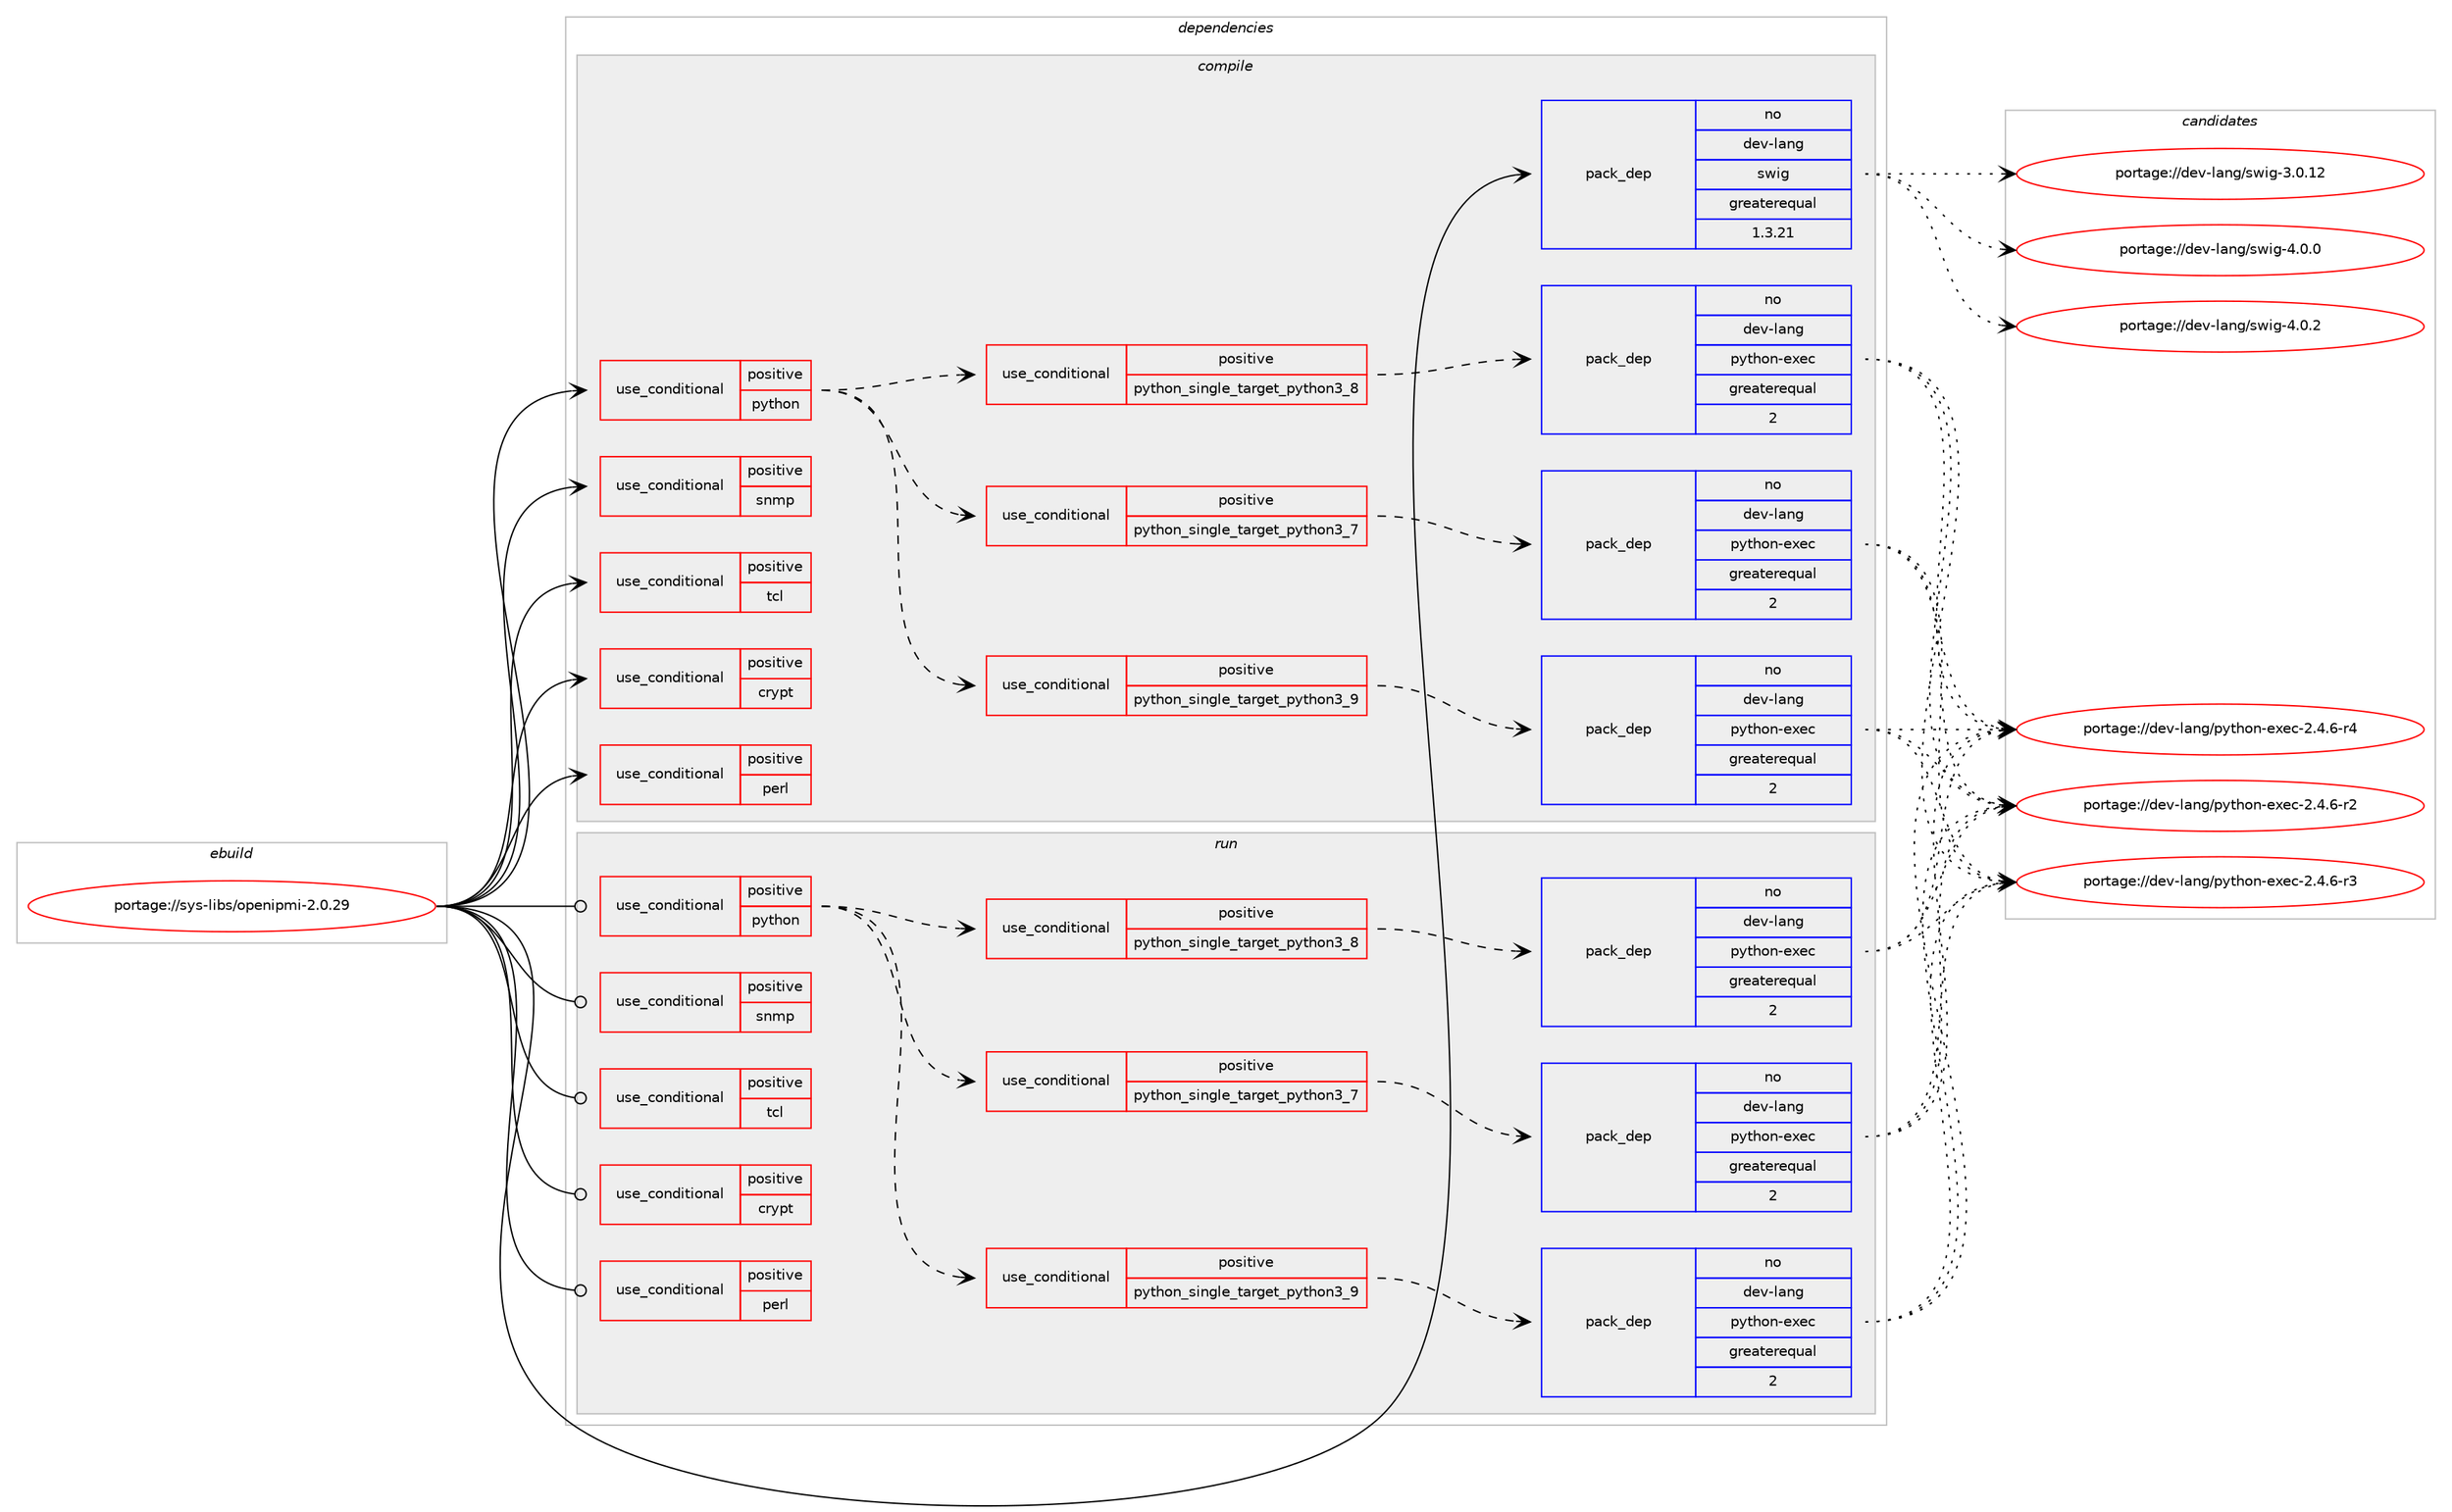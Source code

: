 digraph prolog {

# *************
# Graph options
# *************

newrank=true;
concentrate=true;
compound=true;
graph [rankdir=LR,fontname=Helvetica,fontsize=10,ranksep=1.5];#, ranksep=2.5, nodesep=0.2];
edge  [arrowhead=vee];
node  [fontname=Helvetica,fontsize=10];

# **********
# The ebuild
# **********

subgraph cluster_leftcol {
color=gray;
label=<<i>ebuild</i>>;
id [label="portage://sys-libs/openipmi-2.0.29", color=red, width=4, href="../sys-libs/openipmi-2.0.29.svg"];
}

# ****************
# The dependencies
# ****************

subgraph cluster_midcol {
color=gray;
label=<<i>dependencies</i>>;
subgraph cluster_compile {
fillcolor="#eeeeee";
style=filled;
label=<<i>compile</i>>;
subgraph cond1933 {
dependency2984 [label=<<TABLE BORDER="0" CELLBORDER="1" CELLSPACING="0" CELLPADDING="4"><TR><TD ROWSPAN="3" CELLPADDING="10">use_conditional</TD></TR><TR><TD>positive</TD></TR><TR><TD>crypt</TD></TR></TABLE>>, shape=none, color=red];
# *** BEGIN UNKNOWN DEPENDENCY TYPE (TODO) ***
# dependency2984 -> package_dependency(portage://sys-libs/openipmi-2.0.29,install,no,dev-libs,openssl,none,[,,],[slot(0),equal],[])
# *** END UNKNOWN DEPENDENCY TYPE (TODO) ***

}
id:e -> dependency2984:w [weight=20,style="solid",arrowhead="vee"];
subgraph cond1934 {
dependency2985 [label=<<TABLE BORDER="0" CELLBORDER="1" CELLSPACING="0" CELLPADDING="4"><TR><TD ROWSPAN="3" CELLPADDING="10">use_conditional</TD></TR><TR><TD>positive</TD></TR><TR><TD>perl</TD></TR></TABLE>>, shape=none, color=red];
# *** BEGIN UNKNOWN DEPENDENCY TYPE (TODO) ***
# dependency2985 -> package_dependency(portage://sys-libs/openipmi-2.0.29,install,no,dev-lang,perl,none,[,,],any_same_slot,[])
# *** END UNKNOWN DEPENDENCY TYPE (TODO) ***

}
id:e -> dependency2985:w [weight=20,style="solid",arrowhead="vee"];
subgraph cond1935 {
dependency2986 [label=<<TABLE BORDER="0" CELLBORDER="1" CELLSPACING="0" CELLPADDING="4"><TR><TD ROWSPAN="3" CELLPADDING="10">use_conditional</TD></TR><TR><TD>positive</TD></TR><TR><TD>python</TD></TR></TABLE>>, shape=none, color=red];
subgraph cond1936 {
dependency2987 [label=<<TABLE BORDER="0" CELLBORDER="1" CELLSPACING="0" CELLPADDING="4"><TR><TD ROWSPAN="3" CELLPADDING="10">use_conditional</TD></TR><TR><TD>positive</TD></TR><TR><TD>python_single_target_python3_7</TD></TR></TABLE>>, shape=none, color=red];
# *** BEGIN UNKNOWN DEPENDENCY TYPE (TODO) ***
# dependency2987 -> package_dependency(portage://sys-libs/openipmi-2.0.29,install,no,dev-lang,python,none,[,,],[slot(3.7)],[])
# *** END UNKNOWN DEPENDENCY TYPE (TODO) ***

subgraph pack998 {
dependency2988 [label=<<TABLE BORDER="0" CELLBORDER="1" CELLSPACING="0" CELLPADDING="4" WIDTH="220"><TR><TD ROWSPAN="6" CELLPADDING="30">pack_dep</TD></TR><TR><TD WIDTH="110">no</TD></TR><TR><TD>dev-lang</TD></TR><TR><TD>python-exec</TD></TR><TR><TD>greaterequal</TD></TR><TR><TD>2</TD></TR></TABLE>>, shape=none, color=blue];
}
dependency2987:e -> dependency2988:w [weight=20,style="dashed",arrowhead="vee"];
}
dependency2986:e -> dependency2987:w [weight=20,style="dashed",arrowhead="vee"];
subgraph cond1937 {
dependency2989 [label=<<TABLE BORDER="0" CELLBORDER="1" CELLSPACING="0" CELLPADDING="4"><TR><TD ROWSPAN="3" CELLPADDING="10">use_conditional</TD></TR><TR><TD>positive</TD></TR><TR><TD>python_single_target_python3_8</TD></TR></TABLE>>, shape=none, color=red];
# *** BEGIN UNKNOWN DEPENDENCY TYPE (TODO) ***
# dependency2989 -> package_dependency(portage://sys-libs/openipmi-2.0.29,install,no,dev-lang,python,none,[,,],[slot(3.8)],[])
# *** END UNKNOWN DEPENDENCY TYPE (TODO) ***

subgraph pack999 {
dependency2990 [label=<<TABLE BORDER="0" CELLBORDER="1" CELLSPACING="0" CELLPADDING="4" WIDTH="220"><TR><TD ROWSPAN="6" CELLPADDING="30">pack_dep</TD></TR><TR><TD WIDTH="110">no</TD></TR><TR><TD>dev-lang</TD></TR><TR><TD>python-exec</TD></TR><TR><TD>greaterequal</TD></TR><TR><TD>2</TD></TR></TABLE>>, shape=none, color=blue];
}
dependency2989:e -> dependency2990:w [weight=20,style="dashed",arrowhead="vee"];
}
dependency2986:e -> dependency2989:w [weight=20,style="dashed",arrowhead="vee"];
subgraph cond1938 {
dependency2991 [label=<<TABLE BORDER="0" CELLBORDER="1" CELLSPACING="0" CELLPADDING="4"><TR><TD ROWSPAN="3" CELLPADDING="10">use_conditional</TD></TR><TR><TD>positive</TD></TR><TR><TD>python_single_target_python3_9</TD></TR></TABLE>>, shape=none, color=red];
# *** BEGIN UNKNOWN DEPENDENCY TYPE (TODO) ***
# dependency2991 -> package_dependency(portage://sys-libs/openipmi-2.0.29,install,no,dev-lang,python,none,[,,],[slot(3.9)],[])
# *** END UNKNOWN DEPENDENCY TYPE (TODO) ***

subgraph pack1000 {
dependency2992 [label=<<TABLE BORDER="0" CELLBORDER="1" CELLSPACING="0" CELLPADDING="4" WIDTH="220"><TR><TD ROWSPAN="6" CELLPADDING="30">pack_dep</TD></TR><TR><TD WIDTH="110">no</TD></TR><TR><TD>dev-lang</TD></TR><TR><TD>python-exec</TD></TR><TR><TD>greaterequal</TD></TR><TR><TD>2</TD></TR></TABLE>>, shape=none, color=blue];
}
dependency2991:e -> dependency2992:w [weight=20,style="dashed",arrowhead="vee"];
}
dependency2986:e -> dependency2991:w [weight=20,style="dashed",arrowhead="vee"];
}
id:e -> dependency2986:w [weight=20,style="solid",arrowhead="vee"];
subgraph cond1939 {
dependency2993 [label=<<TABLE BORDER="0" CELLBORDER="1" CELLSPACING="0" CELLPADDING="4"><TR><TD ROWSPAN="3" CELLPADDING="10">use_conditional</TD></TR><TR><TD>positive</TD></TR><TR><TD>snmp</TD></TR></TABLE>>, shape=none, color=red];
# *** BEGIN UNKNOWN DEPENDENCY TYPE (TODO) ***
# dependency2993 -> package_dependency(portage://sys-libs/openipmi-2.0.29,install,no,net-analyzer,net-snmp,none,[,,],[],[])
# *** END UNKNOWN DEPENDENCY TYPE (TODO) ***

}
id:e -> dependency2993:w [weight=20,style="solid",arrowhead="vee"];
subgraph cond1940 {
dependency2994 [label=<<TABLE BORDER="0" CELLBORDER="1" CELLSPACING="0" CELLPADDING="4"><TR><TD ROWSPAN="3" CELLPADDING="10">use_conditional</TD></TR><TR><TD>positive</TD></TR><TR><TD>tcl</TD></TR></TABLE>>, shape=none, color=red];
# *** BEGIN UNKNOWN DEPENDENCY TYPE (TODO) ***
# dependency2994 -> package_dependency(portage://sys-libs/openipmi-2.0.29,install,no,dev-lang,tcl,none,[,,],[slot(0),equal],[])
# *** END UNKNOWN DEPENDENCY TYPE (TODO) ***

}
id:e -> dependency2994:w [weight=20,style="solid",arrowhead="vee"];
subgraph pack1001 {
dependency2995 [label=<<TABLE BORDER="0" CELLBORDER="1" CELLSPACING="0" CELLPADDING="4" WIDTH="220"><TR><TD ROWSPAN="6" CELLPADDING="30">pack_dep</TD></TR><TR><TD WIDTH="110">no</TD></TR><TR><TD>dev-lang</TD></TR><TR><TD>swig</TD></TR><TR><TD>greaterequal</TD></TR><TR><TD>1.3.21</TD></TR></TABLE>>, shape=none, color=blue];
}
id:e -> dependency2995:w [weight=20,style="solid",arrowhead="vee"];
# *** BEGIN UNKNOWN DEPENDENCY TYPE (TODO) ***
# id -> package_dependency(portage://sys-libs/openipmi-2.0.29,install,no,dev-libs,glib,none,[,,],[slot(2)],[])
# *** END UNKNOWN DEPENDENCY TYPE (TODO) ***

# *** BEGIN UNKNOWN DEPENDENCY TYPE (TODO) ***
# id -> package_dependency(portage://sys-libs/openipmi-2.0.29,install,no,sys-libs,gdbm,none,[,,],any_same_slot,[])
# *** END UNKNOWN DEPENDENCY TYPE (TODO) ***

# *** BEGIN UNKNOWN DEPENDENCY TYPE (TODO) ***
# id -> package_dependency(portage://sys-libs/openipmi-2.0.29,install,no,sys-libs,ncurses,none,[,,],[slot(0),equal],[])
# *** END UNKNOWN DEPENDENCY TYPE (TODO) ***

# *** BEGIN UNKNOWN DEPENDENCY TYPE (TODO) ***
# id -> package_dependency(portage://sys-libs/openipmi-2.0.29,install,no,sys-libs,readline,none,[,,],[slot(0),equal],[])
# *** END UNKNOWN DEPENDENCY TYPE (TODO) ***

}
subgraph cluster_compileandrun {
fillcolor="#eeeeee";
style=filled;
label=<<i>compile and run</i>>;
}
subgraph cluster_run {
fillcolor="#eeeeee";
style=filled;
label=<<i>run</i>>;
subgraph cond1941 {
dependency2996 [label=<<TABLE BORDER="0" CELLBORDER="1" CELLSPACING="0" CELLPADDING="4"><TR><TD ROWSPAN="3" CELLPADDING="10">use_conditional</TD></TR><TR><TD>positive</TD></TR><TR><TD>crypt</TD></TR></TABLE>>, shape=none, color=red];
# *** BEGIN UNKNOWN DEPENDENCY TYPE (TODO) ***
# dependency2996 -> package_dependency(portage://sys-libs/openipmi-2.0.29,run,no,dev-libs,openssl,none,[,,],[slot(0),equal],[])
# *** END UNKNOWN DEPENDENCY TYPE (TODO) ***

}
id:e -> dependency2996:w [weight=20,style="solid",arrowhead="odot"];
subgraph cond1942 {
dependency2997 [label=<<TABLE BORDER="0" CELLBORDER="1" CELLSPACING="0" CELLPADDING="4"><TR><TD ROWSPAN="3" CELLPADDING="10">use_conditional</TD></TR><TR><TD>positive</TD></TR><TR><TD>perl</TD></TR></TABLE>>, shape=none, color=red];
# *** BEGIN UNKNOWN DEPENDENCY TYPE (TODO) ***
# dependency2997 -> package_dependency(portage://sys-libs/openipmi-2.0.29,run,no,dev-lang,perl,none,[,,],any_same_slot,[])
# *** END UNKNOWN DEPENDENCY TYPE (TODO) ***

}
id:e -> dependency2997:w [weight=20,style="solid",arrowhead="odot"];
subgraph cond1943 {
dependency2998 [label=<<TABLE BORDER="0" CELLBORDER="1" CELLSPACING="0" CELLPADDING="4"><TR><TD ROWSPAN="3" CELLPADDING="10">use_conditional</TD></TR><TR><TD>positive</TD></TR><TR><TD>python</TD></TR></TABLE>>, shape=none, color=red];
subgraph cond1944 {
dependency2999 [label=<<TABLE BORDER="0" CELLBORDER="1" CELLSPACING="0" CELLPADDING="4"><TR><TD ROWSPAN="3" CELLPADDING="10">use_conditional</TD></TR><TR><TD>positive</TD></TR><TR><TD>python_single_target_python3_7</TD></TR></TABLE>>, shape=none, color=red];
# *** BEGIN UNKNOWN DEPENDENCY TYPE (TODO) ***
# dependency2999 -> package_dependency(portage://sys-libs/openipmi-2.0.29,run,no,dev-lang,python,none,[,,],[slot(3.7)],[])
# *** END UNKNOWN DEPENDENCY TYPE (TODO) ***

subgraph pack1002 {
dependency3000 [label=<<TABLE BORDER="0" CELLBORDER="1" CELLSPACING="0" CELLPADDING="4" WIDTH="220"><TR><TD ROWSPAN="6" CELLPADDING="30">pack_dep</TD></TR><TR><TD WIDTH="110">no</TD></TR><TR><TD>dev-lang</TD></TR><TR><TD>python-exec</TD></TR><TR><TD>greaterequal</TD></TR><TR><TD>2</TD></TR></TABLE>>, shape=none, color=blue];
}
dependency2999:e -> dependency3000:w [weight=20,style="dashed",arrowhead="vee"];
}
dependency2998:e -> dependency2999:w [weight=20,style="dashed",arrowhead="vee"];
subgraph cond1945 {
dependency3001 [label=<<TABLE BORDER="0" CELLBORDER="1" CELLSPACING="0" CELLPADDING="4"><TR><TD ROWSPAN="3" CELLPADDING="10">use_conditional</TD></TR><TR><TD>positive</TD></TR><TR><TD>python_single_target_python3_8</TD></TR></TABLE>>, shape=none, color=red];
# *** BEGIN UNKNOWN DEPENDENCY TYPE (TODO) ***
# dependency3001 -> package_dependency(portage://sys-libs/openipmi-2.0.29,run,no,dev-lang,python,none,[,,],[slot(3.8)],[])
# *** END UNKNOWN DEPENDENCY TYPE (TODO) ***

subgraph pack1003 {
dependency3002 [label=<<TABLE BORDER="0" CELLBORDER="1" CELLSPACING="0" CELLPADDING="4" WIDTH="220"><TR><TD ROWSPAN="6" CELLPADDING="30">pack_dep</TD></TR><TR><TD WIDTH="110">no</TD></TR><TR><TD>dev-lang</TD></TR><TR><TD>python-exec</TD></TR><TR><TD>greaterequal</TD></TR><TR><TD>2</TD></TR></TABLE>>, shape=none, color=blue];
}
dependency3001:e -> dependency3002:w [weight=20,style="dashed",arrowhead="vee"];
}
dependency2998:e -> dependency3001:w [weight=20,style="dashed",arrowhead="vee"];
subgraph cond1946 {
dependency3003 [label=<<TABLE BORDER="0" CELLBORDER="1" CELLSPACING="0" CELLPADDING="4"><TR><TD ROWSPAN="3" CELLPADDING="10">use_conditional</TD></TR><TR><TD>positive</TD></TR><TR><TD>python_single_target_python3_9</TD></TR></TABLE>>, shape=none, color=red];
# *** BEGIN UNKNOWN DEPENDENCY TYPE (TODO) ***
# dependency3003 -> package_dependency(portage://sys-libs/openipmi-2.0.29,run,no,dev-lang,python,none,[,,],[slot(3.9)],[])
# *** END UNKNOWN DEPENDENCY TYPE (TODO) ***

subgraph pack1004 {
dependency3004 [label=<<TABLE BORDER="0" CELLBORDER="1" CELLSPACING="0" CELLPADDING="4" WIDTH="220"><TR><TD ROWSPAN="6" CELLPADDING="30">pack_dep</TD></TR><TR><TD WIDTH="110">no</TD></TR><TR><TD>dev-lang</TD></TR><TR><TD>python-exec</TD></TR><TR><TD>greaterequal</TD></TR><TR><TD>2</TD></TR></TABLE>>, shape=none, color=blue];
}
dependency3003:e -> dependency3004:w [weight=20,style="dashed",arrowhead="vee"];
}
dependency2998:e -> dependency3003:w [weight=20,style="dashed",arrowhead="vee"];
}
id:e -> dependency2998:w [weight=20,style="solid",arrowhead="odot"];
subgraph cond1947 {
dependency3005 [label=<<TABLE BORDER="0" CELLBORDER="1" CELLSPACING="0" CELLPADDING="4"><TR><TD ROWSPAN="3" CELLPADDING="10">use_conditional</TD></TR><TR><TD>positive</TD></TR><TR><TD>snmp</TD></TR></TABLE>>, shape=none, color=red];
# *** BEGIN UNKNOWN DEPENDENCY TYPE (TODO) ***
# dependency3005 -> package_dependency(portage://sys-libs/openipmi-2.0.29,run,no,net-analyzer,net-snmp,none,[,,],[],[])
# *** END UNKNOWN DEPENDENCY TYPE (TODO) ***

}
id:e -> dependency3005:w [weight=20,style="solid",arrowhead="odot"];
subgraph cond1948 {
dependency3006 [label=<<TABLE BORDER="0" CELLBORDER="1" CELLSPACING="0" CELLPADDING="4"><TR><TD ROWSPAN="3" CELLPADDING="10">use_conditional</TD></TR><TR><TD>positive</TD></TR><TR><TD>tcl</TD></TR></TABLE>>, shape=none, color=red];
# *** BEGIN UNKNOWN DEPENDENCY TYPE (TODO) ***
# dependency3006 -> package_dependency(portage://sys-libs/openipmi-2.0.29,run,no,dev-lang,tcl,none,[,,],[slot(0),equal],[])
# *** END UNKNOWN DEPENDENCY TYPE (TODO) ***

}
id:e -> dependency3006:w [weight=20,style="solid",arrowhead="odot"];
# *** BEGIN UNKNOWN DEPENDENCY TYPE (TODO) ***
# id -> package_dependency(portage://sys-libs/openipmi-2.0.29,run,no,dev-libs,glib,none,[,,],[slot(2)],[])
# *** END UNKNOWN DEPENDENCY TYPE (TODO) ***

# *** BEGIN UNKNOWN DEPENDENCY TYPE (TODO) ***
# id -> package_dependency(portage://sys-libs/openipmi-2.0.29,run,no,sys-libs,gdbm,none,[,,],any_same_slot,[])
# *** END UNKNOWN DEPENDENCY TYPE (TODO) ***

# *** BEGIN UNKNOWN DEPENDENCY TYPE (TODO) ***
# id -> package_dependency(portage://sys-libs/openipmi-2.0.29,run,no,sys-libs,ncurses,none,[,,],[slot(0),equal],[])
# *** END UNKNOWN DEPENDENCY TYPE (TODO) ***

# *** BEGIN UNKNOWN DEPENDENCY TYPE (TODO) ***
# id -> package_dependency(portage://sys-libs/openipmi-2.0.29,run,no,sys-libs,readline,none,[,,],[slot(0),equal],[])
# *** END UNKNOWN DEPENDENCY TYPE (TODO) ***

}
}

# **************
# The candidates
# **************

subgraph cluster_choices {
rank=same;
color=gray;
label=<<i>candidates</i>>;

subgraph choice998 {
color=black;
nodesep=1;
choice10010111845108971101034711212111610411111045101120101994550465246544511450 [label="portage://dev-lang/python-exec-2.4.6-r2", color=red, width=4,href="../dev-lang/python-exec-2.4.6-r2.svg"];
choice10010111845108971101034711212111610411111045101120101994550465246544511451 [label="portage://dev-lang/python-exec-2.4.6-r3", color=red, width=4,href="../dev-lang/python-exec-2.4.6-r3.svg"];
choice10010111845108971101034711212111610411111045101120101994550465246544511452 [label="portage://dev-lang/python-exec-2.4.6-r4", color=red, width=4,href="../dev-lang/python-exec-2.4.6-r4.svg"];
dependency2988:e -> choice10010111845108971101034711212111610411111045101120101994550465246544511450:w [style=dotted,weight="100"];
dependency2988:e -> choice10010111845108971101034711212111610411111045101120101994550465246544511451:w [style=dotted,weight="100"];
dependency2988:e -> choice10010111845108971101034711212111610411111045101120101994550465246544511452:w [style=dotted,weight="100"];
}
subgraph choice999 {
color=black;
nodesep=1;
choice10010111845108971101034711212111610411111045101120101994550465246544511450 [label="portage://dev-lang/python-exec-2.4.6-r2", color=red, width=4,href="../dev-lang/python-exec-2.4.6-r2.svg"];
choice10010111845108971101034711212111610411111045101120101994550465246544511451 [label="portage://dev-lang/python-exec-2.4.6-r3", color=red, width=4,href="../dev-lang/python-exec-2.4.6-r3.svg"];
choice10010111845108971101034711212111610411111045101120101994550465246544511452 [label="portage://dev-lang/python-exec-2.4.6-r4", color=red, width=4,href="../dev-lang/python-exec-2.4.6-r4.svg"];
dependency2990:e -> choice10010111845108971101034711212111610411111045101120101994550465246544511450:w [style=dotted,weight="100"];
dependency2990:e -> choice10010111845108971101034711212111610411111045101120101994550465246544511451:w [style=dotted,weight="100"];
dependency2990:e -> choice10010111845108971101034711212111610411111045101120101994550465246544511452:w [style=dotted,weight="100"];
}
subgraph choice1000 {
color=black;
nodesep=1;
choice10010111845108971101034711212111610411111045101120101994550465246544511450 [label="portage://dev-lang/python-exec-2.4.6-r2", color=red, width=4,href="../dev-lang/python-exec-2.4.6-r2.svg"];
choice10010111845108971101034711212111610411111045101120101994550465246544511451 [label="portage://dev-lang/python-exec-2.4.6-r3", color=red, width=4,href="../dev-lang/python-exec-2.4.6-r3.svg"];
choice10010111845108971101034711212111610411111045101120101994550465246544511452 [label="portage://dev-lang/python-exec-2.4.6-r4", color=red, width=4,href="../dev-lang/python-exec-2.4.6-r4.svg"];
dependency2992:e -> choice10010111845108971101034711212111610411111045101120101994550465246544511450:w [style=dotted,weight="100"];
dependency2992:e -> choice10010111845108971101034711212111610411111045101120101994550465246544511451:w [style=dotted,weight="100"];
dependency2992:e -> choice10010111845108971101034711212111610411111045101120101994550465246544511452:w [style=dotted,weight="100"];
}
subgraph choice1001 {
color=black;
nodesep=1;
choice10010111845108971101034711511910510345514648464950 [label="portage://dev-lang/swig-3.0.12", color=red, width=4,href="../dev-lang/swig-3.0.12.svg"];
choice100101118451089711010347115119105103455246484648 [label="portage://dev-lang/swig-4.0.0", color=red, width=4,href="../dev-lang/swig-4.0.0.svg"];
choice100101118451089711010347115119105103455246484650 [label="portage://dev-lang/swig-4.0.2", color=red, width=4,href="../dev-lang/swig-4.0.2.svg"];
dependency2995:e -> choice10010111845108971101034711511910510345514648464950:w [style=dotted,weight="100"];
dependency2995:e -> choice100101118451089711010347115119105103455246484648:w [style=dotted,weight="100"];
dependency2995:e -> choice100101118451089711010347115119105103455246484650:w [style=dotted,weight="100"];
}
subgraph choice1002 {
color=black;
nodesep=1;
choice10010111845108971101034711212111610411111045101120101994550465246544511450 [label="portage://dev-lang/python-exec-2.4.6-r2", color=red, width=4,href="../dev-lang/python-exec-2.4.6-r2.svg"];
choice10010111845108971101034711212111610411111045101120101994550465246544511451 [label="portage://dev-lang/python-exec-2.4.6-r3", color=red, width=4,href="../dev-lang/python-exec-2.4.6-r3.svg"];
choice10010111845108971101034711212111610411111045101120101994550465246544511452 [label="portage://dev-lang/python-exec-2.4.6-r4", color=red, width=4,href="../dev-lang/python-exec-2.4.6-r4.svg"];
dependency3000:e -> choice10010111845108971101034711212111610411111045101120101994550465246544511450:w [style=dotted,weight="100"];
dependency3000:e -> choice10010111845108971101034711212111610411111045101120101994550465246544511451:w [style=dotted,weight="100"];
dependency3000:e -> choice10010111845108971101034711212111610411111045101120101994550465246544511452:w [style=dotted,weight="100"];
}
subgraph choice1003 {
color=black;
nodesep=1;
choice10010111845108971101034711212111610411111045101120101994550465246544511450 [label="portage://dev-lang/python-exec-2.4.6-r2", color=red, width=4,href="../dev-lang/python-exec-2.4.6-r2.svg"];
choice10010111845108971101034711212111610411111045101120101994550465246544511451 [label="portage://dev-lang/python-exec-2.4.6-r3", color=red, width=4,href="../dev-lang/python-exec-2.4.6-r3.svg"];
choice10010111845108971101034711212111610411111045101120101994550465246544511452 [label="portage://dev-lang/python-exec-2.4.6-r4", color=red, width=4,href="../dev-lang/python-exec-2.4.6-r4.svg"];
dependency3002:e -> choice10010111845108971101034711212111610411111045101120101994550465246544511450:w [style=dotted,weight="100"];
dependency3002:e -> choice10010111845108971101034711212111610411111045101120101994550465246544511451:w [style=dotted,weight="100"];
dependency3002:e -> choice10010111845108971101034711212111610411111045101120101994550465246544511452:w [style=dotted,weight="100"];
}
subgraph choice1004 {
color=black;
nodesep=1;
choice10010111845108971101034711212111610411111045101120101994550465246544511450 [label="portage://dev-lang/python-exec-2.4.6-r2", color=red, width=4,href="../dev-lang/python-exec-2.4.6-r2.svg"];
choice10010111845108971101034711212111610411111045101120101994550465246544511451 [label="portage://dev-lang/python-exec-2.4.6-r3", color=red, width=4,href="../dev-lang/python-exec-2.4.6-r3.svg"];
choice10010111845108971101034711212111610411111045101120101994550465246544511452 [label="portage://dev-lang/python-exec-2.4.6-r4", color=red, width=4,href="../dev-lang/python-exec-2.4.6-r4.svg"];
dependency3004:e -> choice10010111845108971101034711212111610411111045101120101994550465246544511450:w [style=dotted,weight="100"];
dependency3004:e -> choice10010111845108971101034711212111610411111045101120101994550465246544511451:w [style=dotted,weight="100"];
dependency3004:e -> choice10010111845108971101034711212111610411111045101120101994550465246544511452:w [style=dotted,weight="100"];
}
}

}

